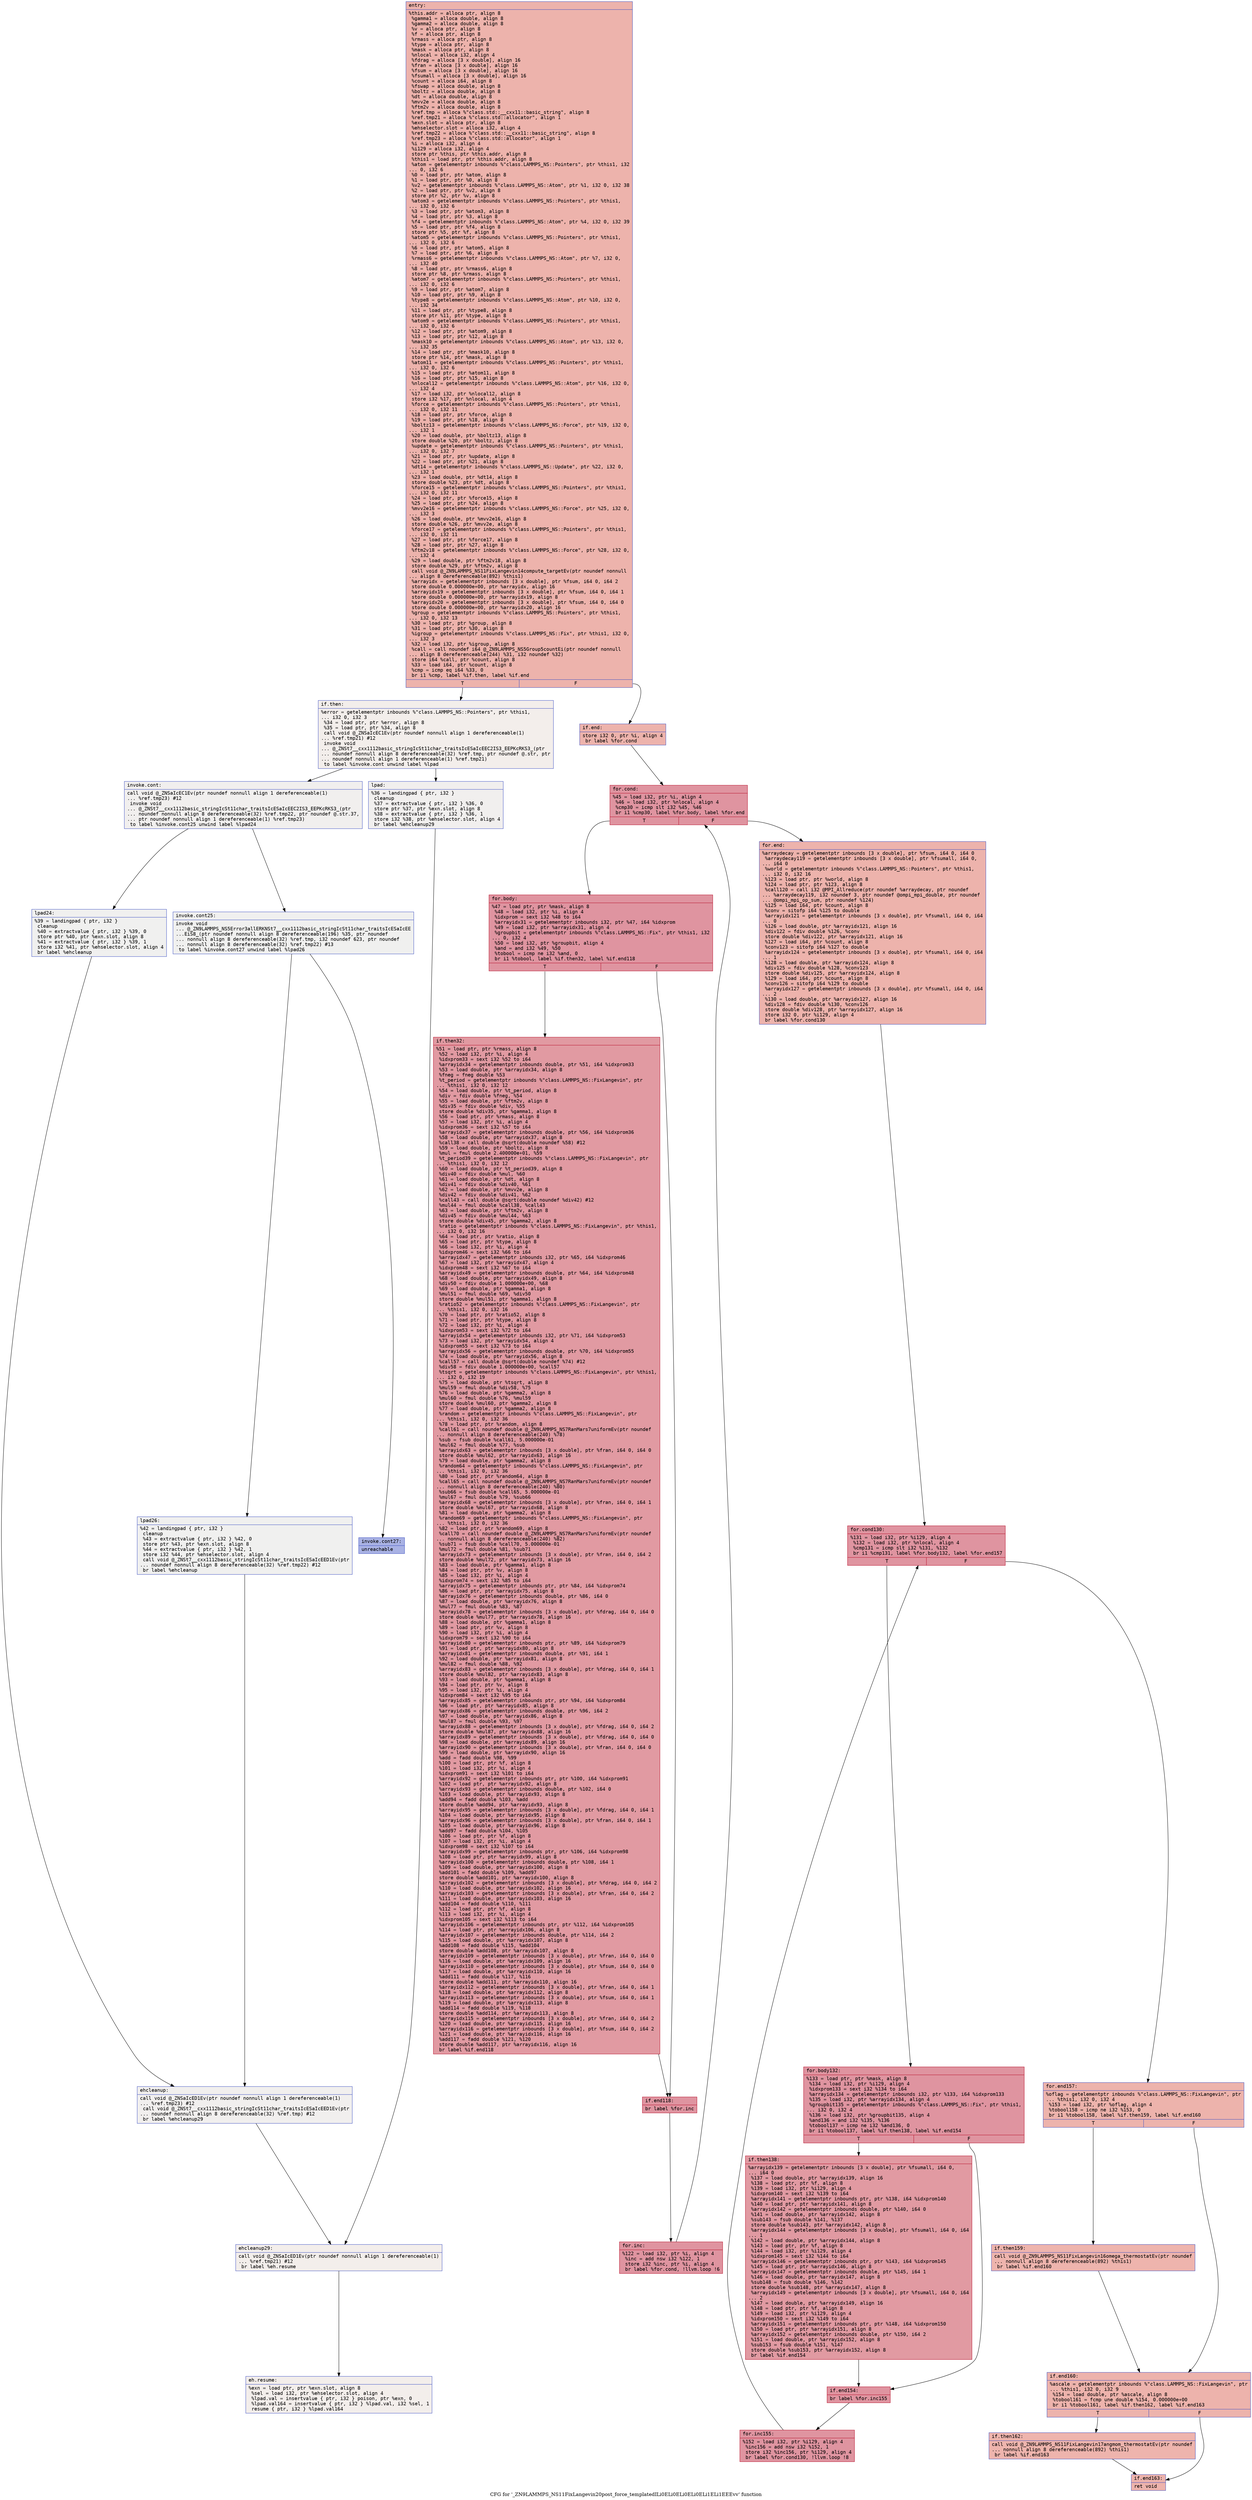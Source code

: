 digraph "CFG for '_ZN9LAMMPS_NS11FixLangevin20post_force_templatedILi0ELi0ELi0ELi0ELi1ELi1EEEvv' function" {
	label="CFG for '_ZN9LAMMPS_NS11FixLangevin20post_force_templatedILi0ELi0ELi0ELi0ELi1ELi1EEEvv' function";

	Node0x55e6b22f5b70 [shape=record,color="#3d50c3ff", style=filled, fillcolor="#d6524470" fontname="Courier",label="{entry:\l|  %this.addr = alloca ptr, align 8\l  %gamma1 = alloca double, align 8\l  %gamma2 = alloca double, align 8\l  %v = alloca ptr, align 8\l  %f = alloca ptr, align 8\l  %rmass = alloca ptr, align 8\l  %type = alloca ptr, align 8\l  %mask = alloca ptr, align 8\l  %nlocal = alloca i32, align 4\l  %fdrag = alloca [3 x double], align 16\l  %fran = alloca [3 x double], align 16\l  %fsum = alloca [3 x double], align 16\l  %fsumall = alloca [3 x double], align 16\l  %count = alloca i64, align 8\l  %fswap = alloca double, align 8\l  %boltz = alloca double, align 8\l  %dt = alloca double, align 8\l  %mvv2e = alloca double, align 8\l  %ftm2v = alloca double, align 8\l  %ref.tmp = alloca %\"class.std::__cxx11::basic_string\", align 8\l  %ref.tmp21 = alloca %\"class.std::allocator\", align 1\l  %exn.slot = alloca ptr, align 8\l  %ehselector.slot = alloca i32, align 4\l  %ref.tmp22 = alloca %\"class.std::__cxx11::basic_string\", align 8\l  %ref.tmp23 = alloca %\"class.std::allocator\", align 1\l  %i = alloca i32, align 4\l  %i129 = alloca i32, align 4\l  store ptr %this, ptr %this.addr, align 8\l  %this1 = load ptr, ptr %this.addr, align 8\l  %atom = getelementptr inbounds %\"class.LAMMPS_NS::Pointers\", ptr %this1, i32\l... 0, i32 6\l  %0 = load ptr, ptr %atom, align 8\l  %1 = load ptr, ptr %0, align 8\l  %v2 = getelementptr inbounds %\"class.LAMMPS_NS::Atom\", ptr %1, i32 0, i32 38\l  %2 = load ptr, ptr %v2, align 8\l  store ptr %2, ptr %v, align 8\l  %atom3 = getelementptr inbounds %\"class.LAMMPS_NS::Pointers\", ptr %this1,\l... i32 0, i32 6\l  %3 = load ptr, ptr %atom3, align 8\l  %4 = load ptr, ptr %3, align 8\l  %f4 = getelementptr inbounds %\"class.LAMMPS_NS::Atom\", ptr %4, i32 0, i32 39\l  %5 = load ptr, ptr %f4, align 8\l  store ptr %5, ptr %f, align 8\l  %atom5 = getelementptr inbounds %\"class.LAMMPS_NS::Pointers\", ptr %this1,\l... i32 0, i32 6\l  %6 = load ptr, ptr %atom5, align 8\l  %7 = load ptr, ptr %6, align 8\l  %rmass6 = getelementptr inbounds %\"class.LAMMPS_NS::Atom\", ptr %7, i32 0,\l... i32 40\l  %8 = load ptr, ptr %rmass6, align 8\l  store ptr %8, ptr %rmass, align 8\l  %atom7 = getelementptr inbounds %\"class.LAMMPS_NS::Pointers\", ptr %this1,\l... i32 0, i32 6\l  %9 = load ptr, ptr %atom7, align 8\l  %10 = load ptr, ptr %9, align 8\l  %type8 = getelementptr inbounds %\"class.LAMMPS_NS::Atom\", ptr %10, i32 0,\l... i32 34\l  %11 = load ptr, ptr %type8, align 8\l  store ptr %11, ptr %type, align 8\l  %atom9 = getelementptr inbounds %\"class.LAMMPS_NS::Pointers\", ptr %this1,\l... i32 0, i32 6\l  %12 = load ptr, ptr %atom9, align 8\l  %13 = load ptr, ptr %12, align 8\l  %mask10 = getelementptr inbounds %\"class.LAMMPS_NS::Atom\", ptr %13, i32 0,\l... i32 35\l  %14 = load ptr, ptr %mask10, align 8\l  store ptr %14, ptr %mask, align 8\l  %atom11 = getelementptr inbounds %\"class.LAMMPS_NS::Pointers\", ptr %this1,\l... i32 0, i32 6\l  %15 = load ptr, ptr %atom11, align 8\l  %16 = load ptr, ptr %15, align 8\l  %nlocal12 = getelementptr inbounds %\"class.LAMMPS_NS::Atom\", ptr %16, i32 0,\l... i32 4\l  %17 = load i32, ptr %nlocal12, align 8\l  store i32 %17, ptr %nlocal, align 4\l  %force = getelementptr inbounds %\"class.LAMMPS_NS::Pointers\", ptr %this1,\l... i32 0, i32 11\l  %18 = load ptr, ptr %force, align 8\l  %19 = load ptr, ptr %18, align 8\l  %boltz13 = getelementptr inbounds %\"class.LAMMPS_NS::Force\", ptr %19, i32 0,\l... i32 1\l  %20 = load double, ptr %boltz13, align 8\l  store double %20, ptr %boltz, align 8\l  %update = getelementptr inbounds %\"class.LAMMPS_NS::Pointers\", ptr %this1,\l... i32 0, i32 7\l  %21 = load ptr, ptr %update, align 8\l  %22 = load ptr, ptr %21, align 8\l  %dt14 = getelementptr inbounds %\"class.LAMMPS_NS::Update\", ptr %22, i32 0,\l... i32 1\l  %23 = load double, ptr %dt14, align 8\l  store double %23, ptr %dt, align 8\l  %force15 = getelementptr inbounds %\"class.LAMMPS_NS::Pointers\", ptr %this1,\l... i32 0, i32 11\l  %24 = load ptr, ptr %force15, align 8\l  %25 = load ptr, ptr %24, align 8\l  %mvv2e16 = getelementptr inbounds %\"class.LAMMPS_NS::Force\", ptr %25, i32 0,\l... i32 3\l  %26 = load double, ptr %mvv2e16, align 8\l  store double %26, ptr %mvv2e, align 8\l  %force17 = getelementptr inbounds %\"class.LAMMPS_NS::Pointers\", ptr %this1,\l... i32 0, i32 11\l  %27 = load ptr, ptr %force17, align 8\l  %28 = load ptr, ptr %27, align 8\l  %ftm2v18 = getelementptr inbounds %\"class.LAMMPS_NS::Force\", ptr %28, i32 0,\l... i32 4\l  %29 = load double, ptr %ftm2v18, align 8\l  store double %29, ptr %ftm2v, align 8\l  call void @_ZN9LAMMPS_NS11FixLangevin14compute_targetEv(ptr noundef nonnull\l... align 8 dereferenceable(892) %this1)\l  %arrayidx = getelementptr inbounds [3 x double], ptr %fsum, i64 0, i64 2\l  store double 0.000000e+00, ptr %arrayidx, align 16\l  %arrayidx19 = getelementptr inbounds [3 x double], ptr %fsum, i64 0, i64 1\l  store double 0.000000e+00, ptr %arrayidx19, align 8\l  %arrayidx20 = getelementptr inbounds [3 x double], ptr %fsum, i64 0, i64 0\l  store double 0.000000e+00, ptr %arrayidx20, align 16\l  %group = getelementptr inbounds %\"class.LAMMPS_NS::Pointers\", ptr %this1,\l... i32 0, i32 13\l  %30 = load ptr, ptr %group, align 8\l  %31 = load ptr, ptr %30, align 8\l  %igroup = getelementptr inbounds %\"class.LAMMPS_NS::Fix\", ptr %this1, i32 0,\l... i32 3\l  %32 = load i32, ptr %igroup, align 8\l  %call = call noundef i64 @_ZN9LAMMPS_NS5Group5countEi(ptr noundef nonnull\l... align 8 dereferenceable(244) %31, i32 noundef %32)\l  store i64 %call, ptr %count, align 8\l  %33 = load i64, ptr %count, align 8\l  %cmp = icmp eq i64 %33, 0\l  br i1 %cmp, label %if.then, label %if.end\l|{<s0>T|<s1>F}}"];
	Node0x55e6b22f5b70:s0 -> Node0x55e6b22fc610[tooltip="entry -> if.then\nProbability 0.00%" ];
	Node0x55e6b22f5b70:s1 -> Node0x55e6b22fc680[tooltip="entry -> if.end\nProbability 100.00%" ];
	Node0x55e6b22fc610 [shape=record,color="#3d50c3ff", style=filled, fillcolor="#e5d8d170" fontname="Courier",label="{if.then:\l|  %error = getelementptr inbounds %\"class.LAMMPS_NS::Pointers\", ptr %this1,\l... i32 0, i32 3\l  %34 = load ptr, ptr %error, align 8\l  %35 = load ptr, ptr %34, align 8\l  call void @_ZNSaIcEC1Ev(ptr noundef nonnull align 1 dereferenceable(1)\l... %ref.tmp21) #12\l  invoke void\l... @_ZNSt7__cxx1112basic_stringIcSt11char_traitsIcESaIcEEC2IS3_EEPKcRKS3_(ptr\l... noundef nonnull align 8 dereferenceable(32) %ref.tmp, ptr noundef @.str, ptr\l... noundef nonnull align 1 dereferenceable(1) %ref.tmp21)\l          to label %invoke.cont unwind label %lpad\l}"];
	Node0x55e6b22fc610 -> Node0x55e6b22fcb00[tooltip="if.then -> invoke.cont\nProbability 50.00%" ];
	Node0x55e6b22fc610 -> Node0x55e6b22fcb50[tooltip="if.then -> lpad\nProbability 50.00%" ];
	Node0x55e6b22fcb00 [shape=record,color="#3d50c3ff", style=filled, fillcolor="#e0dbd870" fontname="Courier",label="{invoke.cont:\l|  call void @_ZNSaIcEC1Ev(ptr noundef nonnull align 1 dereferenceable(1)\l... %ref.tmp23) #12\l  invoke void\l... @_ZNSt7__cxx1112basic_stringIcSt11char_traitsIcESaIcEEC2IS3_EEPKcRKS3_(ptr\l... noundef nonnull align 8 dereferenceable(32) %ref.tmp22, ptr noundef @.str.37,\l... ptr noundef nonnull align 1 dereferenceable(1) %ref.tmp23)\l          to label %invoke.cont25 unwind label %lpad24\l}"];
	Node0x55e6b22fcb00 -> Node0x55e6b22fce40[tooltip="invoke.cont -> invoke.cont25\nProbability 50.00%" ];
	Node0x55e6b22fcb00 -> Node0x55e6b22fce90[tooltip="invoke.cont -> lpad24\nProbability 50.00%" ];
	Node0x55e6b22fce40 [shape=record,color="#3d50c3ff", style=filled, fillcolor="#dedcdb70" fontname="Courier",label="{invoke.cont25:\l|  invoke void\l... @_ZN9LAMMPS_NS5Error3allERKNSt7__cxx1112basic_stringIcSt11char_traitsIcESaIcEE\l...EiS8_(ptr noundef nonnull align 8 dereferenceable(196) %35, ptr noundef\l... nonnull align 8 dereferenceable(32) %ref.tmp, i32 noundef 623, ptr noundef\l... nonnull align 8 dereferenceable(32) %ref.tmp22) #13\l          to label %invoke.cont27 unwind label %lpad26\l}"];
	Node0x55e6b22fce40 -> Node0x55e6b22fcdf0[tooltip="invoke.cont25 -> invoke.cont27\nProbability 0.00%" ];
	Node0x55e6b22fce40 -> Node0x55e6b22fd0c0[tooltip="invoke.cont25 -> lpad26\nProbability 100.00%" ];
	Node0x55e6b22fcdf0 [shape=record,color="#3d50c3ff", style=filled, fillcolor="#3d50c370" fontname="Courier",label="{invoke.cont27:\l|  unreachable\l}"];
	Node0x55e6b22fcb50 [shape=record,color="#3d50c3ff", style=filled, fillcolor="#e0dbd870" fontname="Courier",label="{lpad:\l|  %36 = landingpad \{ ptr, i32 \}\l          cleanup\l  %37 = extractvalue \{ ptr, i32 \} %36, 0\l  store ptr %37, ptr %exn.slot, align 8\l  %38 = extractvalue \{ ptr, i32 \} %36, 1\l  store i32 %38, ptr %ehselector.slot, align 4\l  br label %ehcleanup29\l}"];
	Node0x55e6b22fcb50 -> Node0x55e6b22fd5c0[tooltip="lpad -> ehcleanup29\nProbability 100.00%" ];
	Node0x55e6b22fce90 [shape=record,color="#3d50c3ff", style=filled, fillcolor="#dedcdb70" fontname="Courier",label="{lpad24:\l|  %39 = landingpad \{ ptr, i32 \}\l          cleanup\l  %40 = extractvalue \{ ptr, i32 \} %39, 0\l  store ptr %40, ptr %exn.slot, align 8\l  %41 = extractvalue \{ ptr, i32 \} %39, 1\l  store i32 %41, ptr %ehselector.slot, align 4\l  br label %ehcleanup\l}"];
	Node0x55e6b22fce90 -> Node0x55e6b22fd910[tooltip="lpad24 -> ehcleanup\nProbability 100.00%" ];
	Node0x55e6b22fd0c0 [shape=record,color="#3d50c3ff", style=filled, fillcolor="#dedcdb70" fontname="Courier",label="{lpad26:\l|  %42 = landingpad \{ ptr, i32 \}\l          cleanup\l  %43 = extractvalue \{ ptr, i32 \} %42, 0\l  store ptr %43, ptr %exn.slot, align 8\l  %44 = extractvalue \{ ptr, i32 \} %42, 1\l  store i32 %44, ptr %ehselector.slot, align 4\l  call void @_ZNSt7__cxx1112basic_stringIcSt11char_traitsIcESaIcEED1Ev(ptr\l... noundef nonnull align 8 dereferenceable(32) %ref.tmp22) #12\l  br label %ehcleanup\l}"];
	Node0x55e6b22fd0c0 -> Node0x55e6b22fd910[tooltip="lpad26 -> ehcleanup\nProbability 100.00%" ];
	Node0x55e6b22fd910 [shape=record,color="#3d50c3ff", style=filled, fillcolor="#e0dbd870" fontname="Courier",label="{ehcleanup:\l|  call void @_ZNSaIcED1Ev(ptr noundef nonnull align 1 dereferenceable(1)\l... %ref.tmp23) #12\l  call void @_ZNSt7__cxx1112basic_stringIcSt11char_traitsIcESaIcEED1Ev(ptr\l... noundef nonnull align 8 dereferenceable(32) %ref.tmp) #12\l  br label %ehcleanup29\l}"];
	Node0x55e6b22fd910 -> Node0x55e6b22fd5c0[tooltip="ehcleanup -> ehcleanup29\nProbability 100.00%" ];
	Node0x55e6b22fd5c0 [shape=record,color="#3d50c3ff", style=filled, fillcolor="#e5d8d170" fontname="Courier",label="{ehcleanup29:\l|  call void @_ZNSaIcED1Ev(ptr noundef nonnull align 1 dereferenceable(1)\l... %ref.tmp21) #12\l  br label %eh.resume\l}"];
	Node0x55e6b22fd5c0 -> Node0x55e6b22fe1c0[tooltip="ehcleanup29 -> eh.resume\nProbability 100.00%" ];
	Node0x55e6b22fc680 [shape=record,color="#3d50c3ff", style=filled, fillcolor="#d6524470" fontname="Courier",label="{if.end:\l|  store i32 0, ptr %i, align 4\l  br label %for.cond\l}"];
	Node0x55e6b22fc680 -> Node0x55e6b22fe320[tooltip="if.end -> for.cond\nProbability 100.00%" ];
	Node0x55e6b22fe320 [shape=record,color="#b70d28ff", style=filled, fillcolor="#b70d2870" fontname="Courier",label="{for.cond:\l|  %45 = load i32, ptr %i, align 4\l  %46 = load i32, ptr %nlocal, align 4\l  %cmp30 = icmp slt i32 %45, %46\l  br i1 %cmp30, label %for.body, label %for.end\l|{<s0>T|<s1>F}}"];
	Node0x55e6b22fe320:s0 -> Node0x55e6b22fe5a0[tooltip="for.cond -> for.body\nProbability 96.88%" ];
	Node0x55e6b22fe320:s1 -> Node0x55e6b22fe620[tooltip="for.cond -> for.end\nProbability 3.12%" ];
	Node0x55e6b22fe5a0 [shape=record,color="#b70d28ff", style=filled, fillcolor="#b70d2870" fontname="Courier",label="{for.body:\l|  %47 = load ptr, ptr %mask, align 8\l  %48 = load i32, ptr %i, align 4\l  %idxprom = sext i32 %48 to i64\l  %arrayidx31 = getelementptr inbounds i32, ptr %47, i64 %idxprom\l  %49 = load i32, ptr %arrayidx31, align 4\l  %groupbit = getelementptr inbounds %\"class.LAMMPS_NS::Fix\", ptr %this1, i32\l... 0, i32 4\l  %50 = load i32, ptr %groupbit, align 4\l  %and = and i32 %49, %50\l  %tobool = icmp ne i32 %and, 0\l  br i1 %tobool, label %if.then32, label %if.end118\l|{<s0>T|<s1>F}}"];
	Node0x55e6b22fe5a0:s0 -> Node0x55e6b22ff500[tooltip="for.body -> if.then32\nProbability 62.50%" ];
	Node0x55e6b22fe5a0:s1 -> Node0x55e6b22ff580[tooltip="for.body -> if.end118\nProbability 37.50%" ];
	Node0x55e6b22ff500 [shape=record,color="#b70d28ff", style=filled, fillcolor="#bb1b2c70" fontname="Courier",label="{if.then32:\l|  %51 = load ptr, ptr %rmass, align 8\l  %52 = load i32, ptr %i, align 4\l  %idxprom33 = sext i32 %52 to i64\l  %arrayidx34 = getelementptr inbounds double, ptr %51, i64 %idxprom33\l  %53 = load double, ptr %arrayidx34, align 8\l  %fneg = fneg double %53\l  %t_period = getelementptr inbounds %\"class.LAMMPS_NS::FixLangevin\", ptr\l... %this1, i32 0, i32 12\l  %54 = load double, ptr %t_period, align 8\l  %div = fdiv double %fneg, %54\l  %55 = load double, ptr %ftm2v, align 8\l  %div35 = fdiv double %div, %55\l  store double %div35, ptr %gamma1, align 8\l  %56 = load ptr, ptr %rmass, align 8\l  %57 = load i32, ptr %i, align 4\l  %idxprom36 = sext i32 %57 to i64\l  %arrayidx37 = getelementptr inbounds double, ptr %56, i64 %idxprom36\l  %58 = load double, ptr %arrayidx37, align 8\l  %call38 = call double @sqrt(double noundef %58) #12\l  %59 = load double, ptr %boltz, align 8\l  %mul = fmul double 2.400000e+01, %59\l  %t_period39 = getelementptr inbounds %\"class.LAMMPS_NS::FixLangevin\", ptr\l... %this1, i32 0, i32 12\l  %60 = load double, ptr %t_period39, align 8\l  %div40 = fdiv double %mul, %60\l  %61 = load double, ptr %dt, align 8\l  %div41 = fdiv double %div40, %61\l  %62 = load double, ptr %mvv2e, align 8\l  %div42 = fdiv double %div41, %62\l  %call43 = call double @sqrt(double noundef %div42) #12\l  %mul44 = fmul double %call38, %call43\l  %63 = load double, ptr %ftm2v, align 8\l  %div45 = fdiv double %mul44, %63\l  store double %div45, ptr %gamma2, align 8\l  %ratio = getelementptr inbounds %\"class.LAMMPS_NS::FixLangevin\", ptr %this1,\l... i32 0, i32 16\l  %64 = load ptr, ptr %ratio, align 8\l  %65 = load ptr, ptr %type, align 8\l  %66 = load i32, ptr %i, align 4\l  %idxprom46 = sext i32 %66 to i64\l  %arrayidx47 = getelementptr inbounds i32, ptr %65, i64 %idxprom46\l  %67 = load i32, ptr %arrayidx47, align 4\l  %idxprom48 = sext i32 %67 to i64\l  %arrayidx49 = getelementptr inbounds double, ptr %64, i64 %idxprom48\l  %68 = load double, ptr %arrayidx49, align 8\l  %div50 = fdiv double 1.000000e+00, %68\l  %69 = load double, ptr %gamma1, align 8\l  %mul51 = fmul double %69, %div50\l  store double %mul51, ptr %gamma1, align 8\l  %ratio52 = getelementptr inbounds %\"class.LAMMPS_NS::FixLangevin\", ptr\l... %this1, i32 0, i32 16\l  %70 = load ptr, ptr %ratio52, align 8\l  %71 = load ptr, ptr %type, align 8\l  %72 = load i32, ptr %i, align 4\l  %idxprom53 = sext i32 %72 to i64\l  %arrayidx54 = getelementptr inbounds i32, ptr %71, i64 %idxprom53\l  %73 = load i32, ptr %arrayidx54, align 4\l  %idxprom55 = sext i32 %73 to i64\l  %arrayidx56 = getelementptr inbounds double, ptr %70, i64 %idxprom55\l  %74 = load double, ptr %arrayidx56, align 8\l  %call57 = call double @sqrt(double noundef %74) #12\l  %div58 = fdiv double 1.000000e+00, %call57\l  %tsqrt = getelementptr inbounds %\"class.LAMMPS_NS::FixLangevin\", ptr %this1,\l... i32 0, i32 19\l  %75 = load double, ptr %tsqrt, align 8\l  %mul59 = fmul double %div58, %75\l  %76 = load double, ptr %gamma2, align 8\l  %mul60 = fmul double %76, %mul59\l  store double %mul60, ptr %gamma2, align 8\l  %77 = load double, ptr %gamma2, align 8\l  %random = getelementptr inbounds %\"class.LAMMPS_NS::FixLangevin\", ptr\l... %this1, i32 0, i32 36\l  %78 = load ptr, ptr %random, align 8\l  %call61 = call noundef double @_ZN9LAMMPS_NS7RanMars7uniformEv(ptr noundef\l... nonnull align 8 dereferenceable(240) %78)\l  %sub = fsub double %call61, 5.000000e-01\l  %mul62 = fmul double %77, %sub\l  %arrayidx63 = getelementptr inbounds [3 x double], ptr %fran, i64 0, i64 0\l  store double %mul62, ptr %arrayidx63, align 16\l  %79 = load double, ptr %gamma2, align 8\l  %random64 = getelementptr inbounds %\"class.LAMMPS_NS::FixLangevin\", ptr\l... %this1, i32 0, i32 36\l  %80 = load ptr, ptr %random64, align 8\l  %call65 = call noundef double @_ZN9LAMMPS_NS7RanMars7uniformEv(ptr noundef\l... nonnull align 8 dereferenceable(240) %80)\l  %sub66 = fsub double %call65, 5.000000e-01\l  %mul67 = fmul double %79, %sub66\l  %arrayidx68 = getelementptr inbounds [3 x double], ptr %fran, i64 0, i64 1\l  store double %mul67, ptr %arrayidx68, align 8\l  %81 = load double, ptr %gamma2, align 8\l  %random69 = getelementptr inbounds %\"class.LAMMPS_NS::FixLangevin\", ptr\l... %this1, i32 0, i32 36\l  %82 = load ptr, ptr %random69, align 8\l  %call70 = call noundef double @_ZN9LAMMPS_NS7RanMars7uniformEv(ptr noundef\l... nonnull align 8 dereferenceable(240) %82)\l  %sub71 = fsub double %call70, 5.000000e-01\l  %mul72 = fmul double %81, %sub71\l  %arrayidx73 = getelementptr inbounds [3 x double], ptr %fran, i64 0, i64 2\l  store double %mul72, ptr %arrayidx73, align 16\l  %83 = load double, ptr %gamma1, align 8\l  %84 = load ptr, ptr %v, align 8\l  %85 = load i32, ptr %i, align 4\l  %idxprom74 = sext i32 %85 to i64\l  %arrayidx75 = getelementptr inbounds ptr, ptr %84, i64 %idxprom74\l  %86 = load ptr, ptr %arrayidx75, align 8\l  %arrayidx76 = getelementptr inbounds double, ptr %86, i64 0\l  %87 = load double, ptr %arrayidx76, align 8\l  %mul77 = fmul double %83, %87\l  %arrayidx78 = getelementptr inbounds [3 x double], ptr %fdrag, i64 0, i64 0\l  store double %mul77, ptr %arrayidx78, align 16\l  %88 = load double, ptr %gamma1, align 8\l  %89 = load ptr, ptr %v, align 8\l  %90 = load i32, ptr %i, align 4\l  %idxprom79 = sext i32 %90 to i64\l  %arrayidx80 = getelementptr inbounds ptr, ptr %89, i64 %idxprom79\l  %91 = load ptr, ptr %arrayidx80, align 8\l  %arrayidx81 = getelementptr inbounds double, ptr %91, i64 1\l  %92 = load double, ptr %arrayidx81, align 8\l  %mul82 = fmul double %88, %92\l  %arrayidx83 = getelementptr inbounds [3 x double], ptr %fdrag, i64 0, i64 1\l  store double %mul82, ptr %arrayidx83, align 8\l  %93 = load double, ptr %gamma1, align 8\l  %94 = load ptr, ptr %v, align 8\l  %95 = load i32, ptr %i, align 4\l  %idxprom84 = sext i32 %95 to i64\l  %arrayidx85 = getelementptr inbounds ptr, ptr %94, i64 %idxprom84\l  %96 = load ptr, ptr %arrayidx85, align 8\l  %arrayidx86 = getelementptr inbounds double, ptr %96, i64 2\l  %97 = load double, ptr %arrayidx86, align 8\l  %mul87 = fmul double %93, %97\l  %arrayidx88 = getelementptr inbounds [3 x double], ptr %fdrag, i64 0, i64 2\l  store double %mul87, ptr %arrayidx88, align 16\l  %arrayidx89 = getelementptr inbounds [3 x double], ptr %fdrag, i64 0, i64 0\l  %98 = load double, ptr %arrayidx89, align 16\l  %arrayidx90 = getelementptr inbounds [3 x double], ptr %fran, i64 0, i64 0\l  %99 = load double, ptr %arrayidx90, align 16\l  %add = fadd double %98, %99\l  %100 = load ptr, ptr %f, align 8\l  %101 = load i32, ptr %i, align 4\l  %idxprom91 = sext i32 %101 to i64\l  %arrayidx92 = getelementptr inbounds ptr, ptr %100, i64 %idxprom91\l  %102 = load ptr, ptr %arrayidx92, align 8\l  %arrayidx93 = getelementptr inbounds double, ptr %102, i64 0\l  %103 = load double, ptr %arrayidx93, align 8\l  %add94 = fadd double %103, %add\l  store double %add94, ptr %arrayidx93, align 8\l  %arrayidx95 = getelementptr inbounds [3 x double], ptr %fdrag, i64 0, i64 1\l  %104 = load double, ptr %arrayidx95, align 8\l  %arrayidx96 = getelementptr inbounds [3 x double], ptr %fran, i64 0, i64 1\l  %105 = load double, ptr %arrayidx96, align 8\l  %add97 = fadd double %104, %105\l  %106 = load ptr, ptr %f, align 8\l  %107 = load i32, ptr %i, align 4\l  %idxprom98 = sext i32 %107 to i64\l  %arrayidx99 = getelementptr inbounds ptr, ptr %106, i64 %idxprom98\l  %108 = load ptr, ptr %arrayidx99, align 8\l  %arrayidx100 = getelementptr inbounds double, ptr %108, i64 1\l  %109 = load double, ptr %arrayidx100, align 8\l  %add101 = fadd double %109, %add97\l  store double %add101, ptr %arrayidx100, align 8\l  %arrayidx102 = getelementptr inbounds [3 x double], ptr %fdrag, i64 0, i64 2\l  %110 = load double, ptr %arrayidx102, align 16\l  %arrayidx103 = getelementptr inbounds [3 x double], ptr %fran, i64 0, i64 2\l  %111 = load double, ptr %arrayidx103, align 16\l  %add104 = fadd double %110, %111\l  %112 = load ptr, ptr %f, align 8\l  %113 = load i32, ptr %i, align 4\l  %idxprom105 = sext i32 %113 to i64\l  %arrayidx106 = getelementptr inbounds ptr, ptr %112, i64 %idxprom105\l  %114 = load ptr, ptr %arrayidx106, align 8\l  %arrayidx107 = getelementptr inbounds double, ptr %114, i64 2\l  %115 = load double, ptr %arrayidx107, align 8\l  %add108 = fadd double %115, %add104\l  store double %add108, ptr %arrayidx107, align 8\l  %arrayidx109 = getelementptr inbounds [3 x double], ptr %fran, i64 0, i64 0\l  %116 = load double, ptr %arrayidx109, align 16\l  %arrayidx110 = getelementptr inbounds [3 x double], ptr %fsum, i64 0, i64 0\l  %117 = load double, ptr %arrayidx110, align 16\l  %add111 = fadd double %117, %116\l  store double %add111, ptr %arrayidx110, align 16\l  %arrayidx112 = getelementptr inbounds [3 x double], ptr %fran, i64 0, i64 1\l  %118 = load double, ptr %arrayidx112, align 8\l  %arrayidx113 = getelementptr inbounds [3 x double], ptr %fsum, i64 0, i64 1\l  %119 = load double, ptr %arrayidx113, align 8\l  %add114 = fadd double %119, %118\l  store double %add114, ptr %arrayidx113, align 8\l  %arrayidx115 = getelementptr inbounds [3 x double], ptr %fran, i64 0, i64 2\l  %120 = load double, ptr %arrayidx115, align 16\l  %arrayidx116 = getelementptr inbounds [3 x double], ptr %fsum, i64 0, i64 2\l  %121 = load double, ptr %arrayidx116, align 16\l  %add117 = fadd double %121, %120\l  store double %add117, ptr %arrayidx116, align 16\l  br label %if.end118\l}"];
	Node0x55e6b22ff500 -> Node0x55e6b22ff580[tooltip="if.then32 -> if.end118\nProbability 100.00%" ];
	Node0x55e6b22ff580 [shape=record,color="#b70d28ff", style=filled, fillcolor="#b70d2870" fontname="Courier",label="{if.end118:\l|  br label %for.inc\l}"];
	Node0x55e6b22ff580 -> Node0x55e6b2307d90[tooltip="if.end118 -> for.inc\nProbability 100.00%" ];
	Node0x55e6b2307d90 [shape=record,color="#b70d28ff", style=filled, fillcolor="#b70d2870" fontname="Courier",label="{for.inc:\l|  %122 = load i32, ptr %i, align 4\l  %inc = add nsw i32 %122, 1\l  store i32 %inc, ptr %i, align 4\l  br label %for.cond, !llvm.loop !6\l}"];
	Node0x55e6b2307d90 -> Node0x55e6b22fe320[tooltip="for.inc -> for.cond\nProbability 100.00%" ];
	Node0x55e6b22fe620 [shape=record,color="#3d50c3ff", style=filled, fillcolor="#d6524470" fontname="Courier",label="{for.end:\l|  %arraydecay = getelementptr inbounds [3 x double], ptr %fsum, i64 0, i64 0\l  %arraydecay119 = getelementptr inbounds [3 x double], ptr %fsumall, i64 0,\l... i64 0\l  %world = getelementptr inbounds %\"class.LAMMPS_NS::Pointers\", ptr %this1,\l... i32 0, i32 16\l  %123 = load ptr, ptr %world, align 8\l  %124 = load ptr, ptr %123, align 8\l  %call120 = call i32 @MPI_Allreduce(ptr noundef %arraydecay, ptr noundef\l... %arraydecay119, i32 noundef 3, ptr noundef @ompi_mpi_double, ptr noundef\l... @ompi_mpi_op_sum, ptr noundef %124)\l  %125 = load i64, ptr %count, align 8\l  %conv = sitofp i64 %125 to double\l  %arrayidx121 = getelementptr inbounds [3 x double], ptr %fsumall, i64 0, i64\l... 0\l  %126 = load double, ptr %arrayidx121, align 16\l  %div122 = fdiv double %126, %conv\l  store double %div122, ptr %arrayidx121, align 16\l  %127 = load i64, ptr %count, align 8\l  %conv123 = sitofp i64 %127 to double\l  %arrayidx124 = getelementptr inbounds [3 x double], ptr %fsumall, i64 0, i64\l... 1\l  %128 = load double, ptr %arrayidx124, align 8\l  %div125 = fdiv double %128, %conv123\l  store double %div125, ptr %arrayidx124, align 8\l  %129 = load i64, ptr %count, align 8\l  %conv126 = sitofp i64 %129 to double\l  %arrayidx127 = getelementptr inbounds [3 x double], ptr %fsumall, i64 0, i64\l... 2\l  %130 = load double, ptr %arrayidx127, align 16\l  %div128 = fdiv double %130, %conv126\l  store double %div128, ptr %arrayidx127, align 16\l  store i32 0, ptr %i129, align 4\l  br label %for.cond130\l}"];
	Node0x55e6b22fe620 -> Node0x55e6b2309300[tooltip="for.end -> for.cond130\nProbability 100.00%" ];
	Node0x55e6b2309300 [shape=record,color="#b70d28ff", style=filled, fillcolor="#b70d2870" fontname="Courier",label="{for.cond130:\l|  %131 = load i32, ptr %i129, align 4\l  %132 = load i32, ptr %nlocal, align 4\l  %cmp131 = icmp slt i32 %131, %132\l  br i1 %cmp131, label %for.body132, label %for.end157\l|{<s0>T|<s1>F}}"];
	Node0x55e6b2309300:s0 -> Node0x55e6b23095a0[tooltip="for.cond130 -> for.body132\nProbability 96.88%" ];
	Node0x55e6b2309300:s1 -> Node0x55e6b2309620[tooltip="for.cond130 -> for.end157\nProbability 3.12%" ];
	Node0x55e6b23095a0 [shape=record,color="#b70d28ff", style=filled, fillcolor="#b70d2870" fontname="Courier",label="{for.body132:\l|  %133 = load ptr, ptr %mask, align 8\l  %134 = load i32, ptr %i129, align 4\l  %idxprom133 = sext i32 %134 to i64\l  %arrayidx134 = getelementptr inbounds i32, ptr %133, i64 %idxprom133\l  %135 = load i32, ptr %arrayidx134, align 4\l  %groupbit135 = getelementptr inbounds %\"class.LAMMPS_NS::Fix\", ptr %this1,\l... i32 0, i32 4\l  %136 = load i32, ptr %groupbit135, align 4\l  %and136 = and i32 %135, %136\l  %tobool137 = icmp ne i32 %and136, 0\l  br i1 %tobool137, label %if.then138, label %if.end154\l|{<s0>T|<s1>F}}"];
	Node0x55e6b23095a0:s0 -> Node0x55e6b2301180[tooltip="for.body132 -> if.then138\nProbability 62.50%" ];
	Node0x55e6b23095a0:s1 -> Node0x55e6b2301200[tooltip="for.body132 -> if.end154\nProbability 37.50%" ];
	Node0x55e6b2301180 [shape=record,color="#b70d28ff", style=filled, fillcolor="#bb1b2c70" fontname="Courier",label="{if.then138:\l|  %arrayidx139 = getelementptr inbounds [3 x double], ptr %fsumall, i64 0,\l... i64 0\l  %137 = load double, ptr %arrayidx139, align 16\l  %138 = load ptr, ptr %f, align 8\l  %139 = load i32, ptr %i129, align 4\l  %idxprom140 = sext i32 %139 to i64\l  %arrayidx141 = getelementptr inbounds ptr, ptr %138, i64 %idxprom140\l  %140 = load ptr, ptr %arrayidx141, align 8\l  %arrayidx142 = getelementptr inbounds double, ptr %140, i64 0\l  %141 = load double, ptr %arrayidx142, align 8\l  %sub143 = fsub double %141, %137\l  store double %sub143, ptr %arrayidx142, align 8\l  %arrayidx144 = getelementptr inbounds [3 x double], ptr %fsumall, i64 0, i64\l... 1\l  %142 = load double, ptr %arrayidx144, align 8\l  %143 = load ptr, ptr %f, align 8\l  %144 = load i32, ptr %i129, align 4\l  %idxprom145 = sext i32 %144 to i64\l  %arrayidx146 = getelementptr inbounds ptr, ptr %143, i64 %idxprom145\l  %145 = load ptr, ptr %arrayidx146, align 8\l  %arrayidx147 = getelementptr inbounds double, ptr %145, i64 1\l  %146 = load double, ptr %arrayidx147, align 8\l  %sub148 = fsub double %146, %142\l  store double %sub148, ptr %arrayidx147, align 8\l  %arrayidx149 = getelementptr inbounds [3 x double], ptr %fsumall, i64 0, i64\l... 2\l  %147 = load double, ptr %arrayidx149, align 16\l  %148 = load ptr, ptr %f, align 8\l  %149 = load i32, ptr %i129, align 4\l  %idxprom150 = sext i32 %149 to i64\l  %arrayidx151 = getelementptr inbounds ptr, ptr %148, i64 %idxprom150\l  %150 = load ptr, ptr %arrayidx151, align 8\l  %arrayidx152 = getelementptr inbounds double, ptr %150, i64 2\l  %151 = load double, ptr %arrayidx152, align 8\l  %sub153 = fsub double %151, %147\l  store double %sub153, ptr %arrayidx152, align 8\l  br label %if.end154\l}"];
	Node0x55e6b2301180 -> Node0x55e6b2301200[tooltip="if.then138 -> if.end154\nProbability 100.00%" ];
	Node0x55e6b2301200 [shape=record,color="#b70d28ff", style=filled, fillcolor="#b70d2870" fontname="Courier",label="{if.end154:\l|  br label %for.inc155\l}"];
	Node0x55e6b2301200 -> Node0x55e6b230c050[tooltip="if.end154 -> for.inc155\nProbability 100.00%" ];
	Node0x55e6b230c050 [shape=record,color="#b70d28ff", style=filled, fillcolor="#b70d2870" fontname="Courier",label="{for.inc155:\l|  %152 = load i32, ptr %i129, align 4\l  %inc156 = add nsw i32 %152, 1\l  store i32 %inc156, ptr %i129, align 4\l  br label %for.cond130, !llvm.loop !8\l}"];
	Node0x55e6b230c050 -> Node0x55e6b2309300[tooltip="for.inc155 -> for.cond130\nProbability 100.00%" ];
	Node0x55e6b2309620 [shape=record,color="#3d50c3ff", style=filled, fillcolor="#d6524470" fontname="Courier",label="{for.end157:\l|  %oflag = getelementptr inbounds %\"class.LAMMPS_NS::FixLangevin\", ptr\l... %this1, i32 0, i32 4\l  %153 = load i32, ptr %oflag, align 4\l  %tobool158 = icmp ne i32 %153, 0\l  br i1 %tobool158, label %if.then159, label %if.end160\l|{<s0>T|<s1>F}}"];
	Node0x55e6b2309620:s0 -> Node0x55e6b230c6f0[tooltip="for.end157 -> if.then159\nProbability 62.50%" ];
	Node0x55e6b2309620:s1 -> Node0x55e6b230c770[tooltip="for.end157 -> if.end160\nProbability 37.50%" ];
	Node0x55e6b230c6f0 [shape=record,color="#3d50c3ff", style=filled, fillcolor="#d8564670" fontname="Courier",label="{if.then159:\l|  call void @_ZN9LAMMPS_NS11FixLangevin16omega_thermostatEv(ptr noundef\l... nonnull align 8 dereferenceable(892) %this1)\l  br label %if.end160\l}"];
	Node0x55e6b230c6f0 -> Node0x55e6b230c770[tooltip="if.then159 -> if.end160\nProbability 100.00%" ];
	Node0x55e6b230c770 [shape=record,color="#3d50c3ff", style=filled, fillcolor="#d6524470" fontname="Courier",label="{if.end160:\l|  %ascale = getelementptr inbounds %\"class.LAMMPS_NS::FixLangevin\", ptr\l... %this1, i32 0, i32 9\l  %154 = load double, ptr %ascale, align 8\l  %tobool161 = fcmp une double %154, 0.000000e+00\l  br i1 %tobool161, label %if.then162, label %if.end163\l|{<s0>T|<s1>F}}"];
	Node0x55e6b230c770:s0 -> Node0x55e6b230cca0[tooltip="if.end160 -> if.then162\nProbability 62.50%" ];
	Node0x55e6b230c770:s1 -> Node0x55e6b230cd20[tooltip="if.end160 -> if.end163\nProbability 37.50%" ];
	Node0x55e6b230cca0 [shape=record,color="#3d50c3ff", style=filled, fillcolor="#d8564670" fontname="Courier",label="{if.then162:\l|  call void @_ZN9LAMMPS_NS11FixLangevin17angmom_thermostatEv(ptr noundef\l... nonnull align 8 dereferenceable(892) %this1)\l  br label %if.end163\l}"];
	Node0x55e6b230cca0 -> Node0x55e6b230cd20[tooltip="if.then162 -> if.end163\nProbability 100.00%" ];
	Node0x55e6b230cd20 [shape=record,color="#3d50c3ff", style=filled, fillcolor="#d6524470" fontname="Courier",label="{if.end163:\l|  ret void\l}"];
	Node0x55e6b22fe1c0 [shape=record,color="#3d50c3ff", style=filled, fillcolor="#e5d8d170" fontname="Courier",label="{eh.resume:\l|  %exn = load ptr, ptr %exn.slot, align 8\l  %sel = load i32, ptr %ehselector.slot, align 4\l  %lpad.val = insertvalue \{ ptr, i32 \} poison, ptr %exn, 0\l  %lpad.val164 = insertvalue \{ ptr, i32 \} %lpad.val, i32 %sel, 1\l  resume \{ ptr, i32 \} %lpad.val164\l}"];
}
